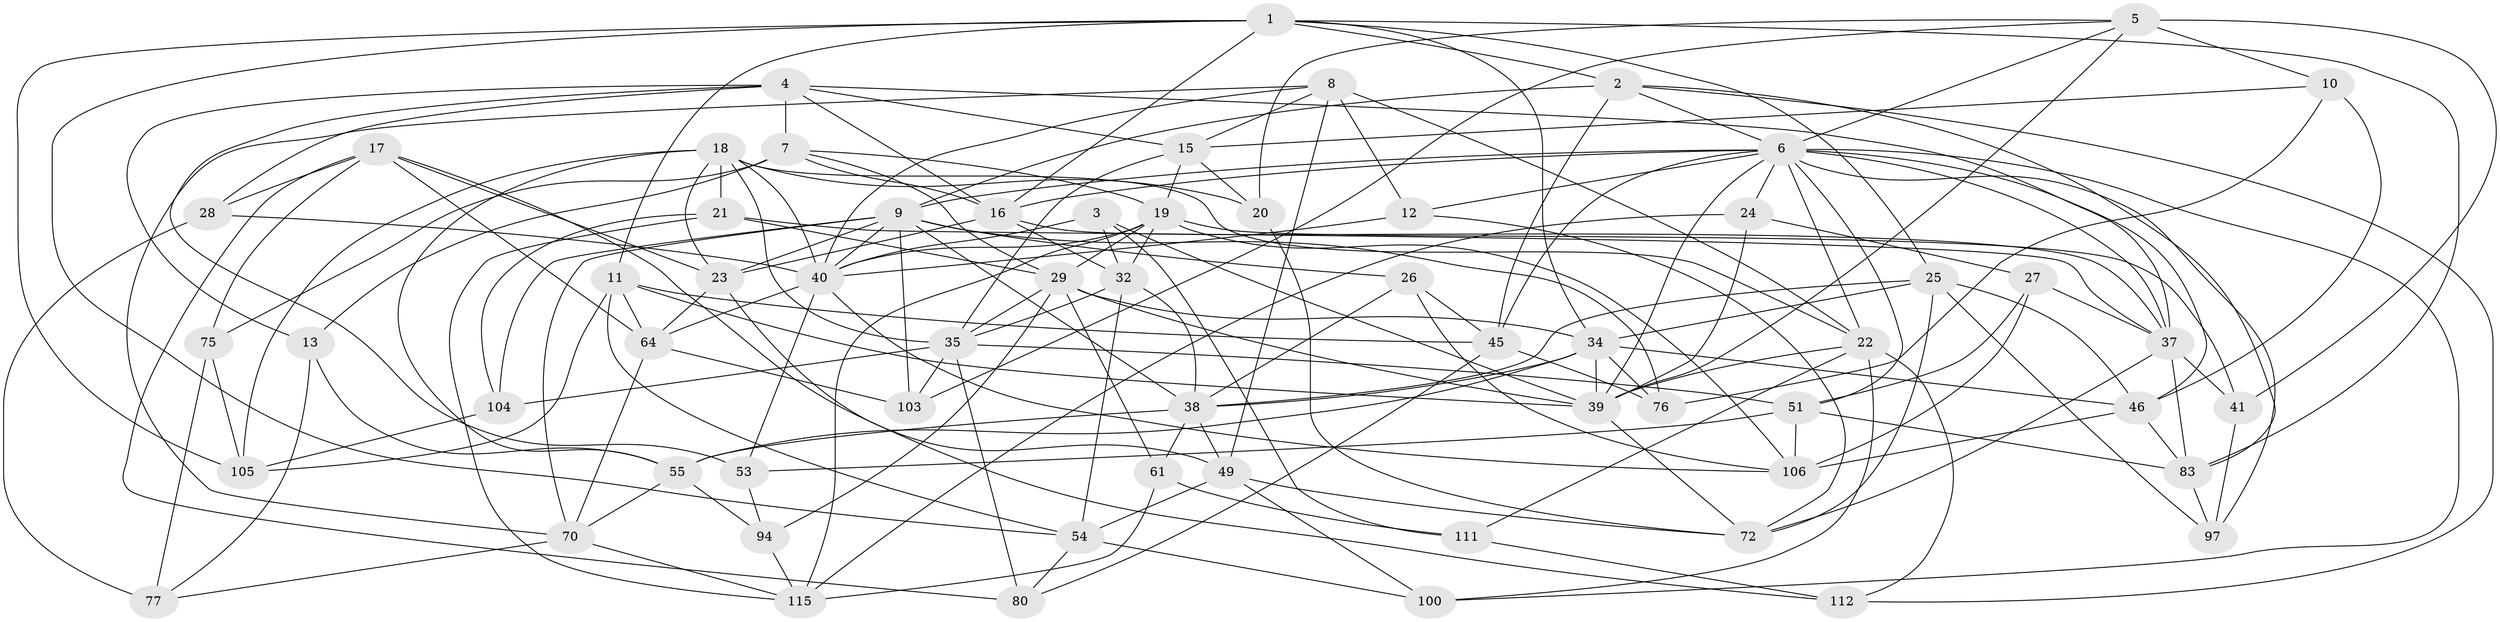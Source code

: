 // original degree distribution, {4: 1.0}
// Generated by graph-tools (version 1.1) at 2025/16/03/09/25 04:16:21]
// undirected, 62 vertices, 181 edges
graph export_dot {
graph [start="1"]
  node [color=gray90,style=filled];
  1 [super="+74+47"];
  2 [super="+102"];
  3;
  4 [super="+14"];
  5 [super="+42"];
  6 [super="+67+58+57+87"];
  7 [super="+90+50"];
  8 [super="+66"];
  9 [super="+119+68+30"];
  10;
  11 [super="+113"];
  12;
  13;
  15 [super="+36"];
  16 [super="+96+44"];
  17 [super="+65"];
  18 [super="+59+92"];
  19 [super="+63"];
  20;
  21 [super="+108"];
  22 [super="+43+31"];
  23 [super="+98"];
  24;
  25 [super="+56"];
  26;
  27;
  28;
  29 [super="+93+85"];
  32 [super="+69"];
  34 [super="+78"];
  35 [super="+116+62"];
  37 [super="+73+86"];
  38 [super="+109"];
  39 [super="+88+79"];
  40 [super="+125+48"];
  41;
  45 [super="+84"];
  46 [super="+52"];
  49 [super="+99"];
  51 [super="+123"];
  53;
  54 [super="+124"];
  55 [super="+60"];
  61;
  64 [super="+91"];
  70 [super="+81"];
  72 [super="+89"];
  75;
  76;
  77;
  80;
  83 [super="+114"];
  94;
  97;
  100;
  103;
  104;
  105 [super="+107"];
  106 [super="+121"];
  111;
  112;
  115 [super="+118"];
  1 -- 54;
  1 -- 34;
  1 -- 16;
  1 -- 11;
  1 -- 83;
  1 -- 2;
  1 -- 105;
  1 -- 25;
  2 -- 112;
  2 -- 6;
  2 -- 9;
  2 -- 83;
  2 -- 45;
  3 -- 32;
  3 -- 111;
  3 -- 40;
  3 -- 39;
  4 -- 53;
  4 -- 15;
  4 -- 16;
  4 -- 37;
  4 -- 7 [weight=2];
  4 -- 28;
  4 -- 13;
  5 -- 20;
  5 -- 39;
  5 -- 6;
  5 -- 41;
  5 -- 10;
  5 -- 103;
  6 -- 100;
  6 -- 46;
  6 -- 24;
  6 -- 9;
  6 -- 37;
  6 -- 16;
  6 -- 97;
  6 -- 22;
  6 -- 12;
  6 -- 45;
  6 -- 39;
  6 -- 51;
  7 -- 13;
  7 -- 16 [weight=2];
  7 -- 75;
  7 -- 29;
  7 -- 19;
  8 -- 15;
  8 -- 70;
  8 -- 49;
  8 -- 12;
  8 -- 22;
  8 -- 40;
  9 -- 70;
  9 -- 26;
  9 -- 103;
  9 -- 104;
  9 -- 76;
  9 -- 40;
  9 -- 38;
  9 -- 23;
  10 -- 76;
  10 -- 15;
  10 -- 46;
  11 -- 39;
  11 -- 45;
  11 -- 54;
  11 -- 64;
  11 -- 105;
  12 -- 40;
  12 -- 72;
  13 -- 77;
  13 -- 55;
  15 -- 20;
  15 -- 35;
  15 -- 19;
  16 -- 37;
  16 -- 32;
  16 -- 23;
  17 -- 112;
  17 -- 64;
  17 -- 80;
  17 -- 75;
  17 -- 28;
  17 -- 23;
  18 -- 55;
  18 -- 40;
  18 -- 35;
  18 -- 20;
  18 -- 21 [weight=2];
  18 -- 105 [weight=2];
  18 -- 22;
  18 -- 23;
  19 -- 115;
  19 -- 32;
  19 -- 41;
  19 -- 29;
  19 -- 40;
  19 -- 106;
  20 -- 72;
  21 -- 104;
  21 -- 37;
  21 -- 115;
  21 -- 29;
  22 -- 111;
  22 -- 100;
  22 -- 112;
  22 -- 39 [weight=2];
  23 -- 49;
  23 -- 64;
  24 -- 115;
  24 -- 27;
  24 -- 39;
  25 -- 97;
  25 -- 72;
  25 -- 38;
  25 -- 34;
  25 -- 46;
  26 -- 38;
  26 -- 106;
  26 -- 45;
  27 -- 51;
  27 -- 37;
  27 -- 106;
  28 -- 77;
  28 -- 40;
  29 -- 34;
  29 -- 94;
  29 -- 35;
  29 -- 61;
  29 -- 39;
  32 -- 54;
  32 -- 35;
  32 -- 38;
  34 -- 39;
  34 -- 55;
  34 -- 38;
  34 -- 76;
  34 -- 46;
  35 -- 104;
  35 -- 103;
  35 -- 80;
  35 -- 51;
  37 -- 83;
  37 -- 72;
  37 -- 41;
  38 -- 49;
  38 -- 55;
  38 -- 61;
  39 -- 72;
  40 -- 53;
  40 -- 106;
  40 -- 64;
  41 -- 97;
  45 -- 80;
  45 -- 76;
  46 -- 83;
  46 -- 106;
  49 -- 54;
  49 -- 72;
  49 -- 100;
  51 -- 83;
  51 -- 53;
  51 -- 106;
  53 -- 94;
  54 -- 100;
  54 -- 80;
  55 -- 94;
  55 -- 70;
  61 -- 111;
  61 -- 115;
  64 -- 103;
  64 -- 70;
  70 -- 77;
  70 -- 115;
  75 -- 77;
  75 -- 105;
  83 -- 97;
  94 -- 115;
  104 -- 105;
  111 -- 112;
}

